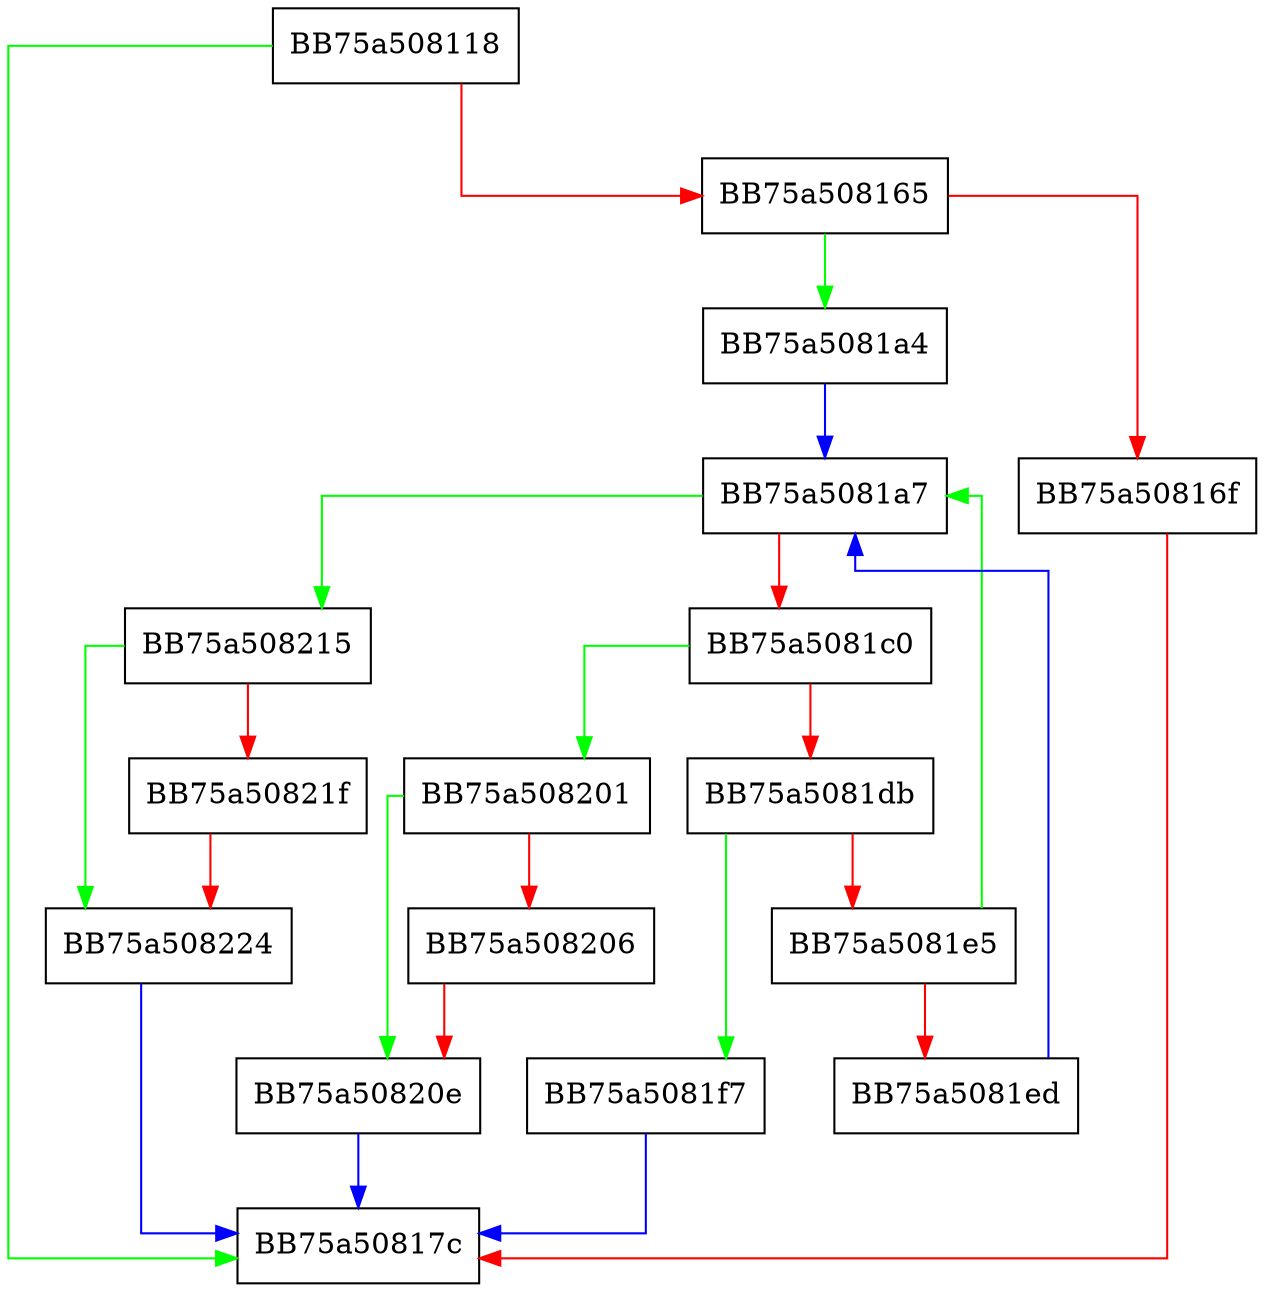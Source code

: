 digraph UtilExpandEnvironmentStrings {
  node [shape="box"];
  graph [splines=ortho];
  BB75a508118 -> BB75a50817c [color="green"];
  BB75a508118 -> BB75a508165 [color="red"];
  BB75a508165 -> BB75a5081a4 [color="green"];
  BB75a508165 -> BB75a50816f [color="red"];
  BB75a50816f -> BB75a50817c [color="red"];
  BB75a5081a4 -> BB75a5081a7 [color="blue"];
  BB75a5081a7 -> BB75a508215 [color="green"];
  BB75a5081a7 -> BB75a5081c0 [color="red"];
  BB75a5081c0 -> BB75a508201 [color="green"];
  BB75a5081c0 -> BB75a5081db [color="red"];
  BB75a5081db -> BB75a5081f7 [color="green"];
  BB75a5081db -> BB75a5081e5 [color="red"];
  BB75a5081e5 -> BB75a5081a7 [color="green"];
  BB75a5081e5 -> BB75a5081ed [color="red"];
  BB75a5081ed -> BB75a5081a7 [color="blue"];
  BB75a5081f7 -> BB75a50817c [color="blue"];
  BB75a508201 -> BB75a50820e [color="green"];
  BB75a508201 -> BB75a508206 [color="red"];
  BB75a508206 -> BB75a50820e [color="red"];
  BB75a50820e -> BB75a50817c [color="blue"];
  BB75a508215 -> BB75a508224 [color="green"];
  BB75a508215 -> BB75a50821f [color="red"];
  BB75a50821f -> BB75a508224 [color="red"];
  BB75a508224 -> BB75a50817c [color="blue"];
}